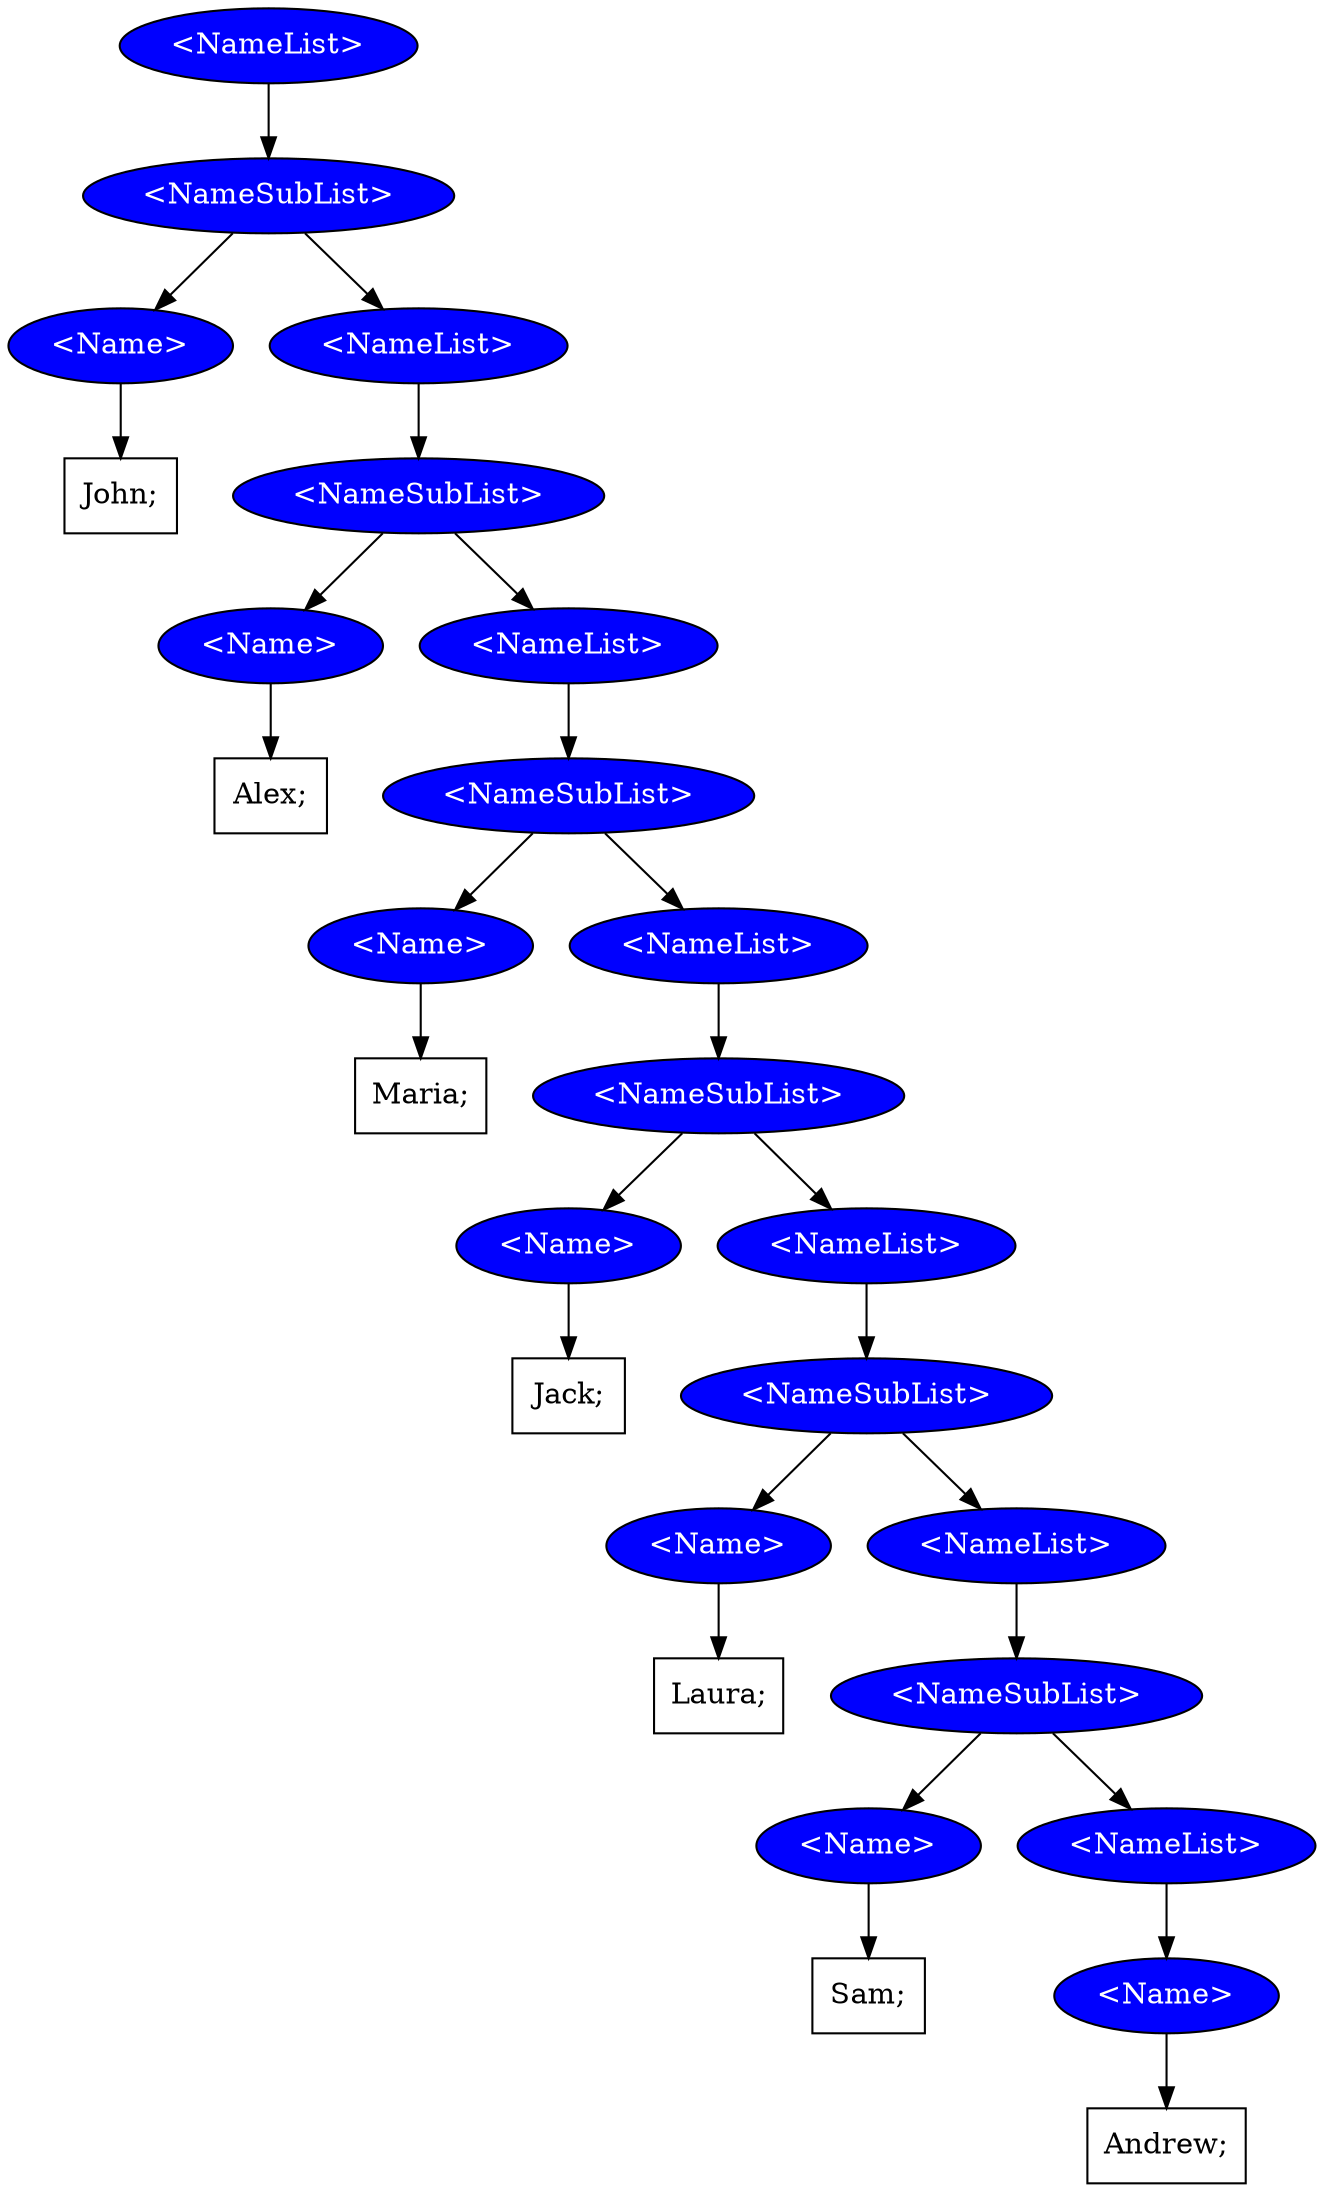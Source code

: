 # File auto-generated by Bullwinkle

digraph G {
  0 [fontcolor="white",style="filled",fillcolor="blue",shape="oval",label="<NameList>"];
0 -> 1;
  1 [fontcolor="white",style="filled",fillcolor="blue",shape="oval",label="<NameSubList>"];
1 -> 2;
  2 [fontcolor="white",style="filled",fillcolor="blue",shape="oval",label="<Name>"];
2 -> 3;
  3 [fontcolor="black",style="filled",fillcolor="white",shape="rect",label="John;"];
1 -> 4;
  4 [fontcolor="white",style="filled",fillcolor="blue",shape="oval",label="<NameList>"];
4 -> 5;
  5 [fontcolor="white",style="filled",fillcolor="blue",shape="oval",label="<NameSubList>"];
5 -> 6;
  6 [fontcolor="white",style="filled",fillcolor="blue",shape="oval",label="<Name>"];
6 -> 7;
  7 [fontcolor="black",style="filled",fillcolor="white",shape="rect",label="Alex;"];
5 -> 8;
  8 [fontcolor="white",style="filled",fillcolor="blue",shape="oval",label="<NameList>"];
8 -> 9;
  9 [fontcolor="white",style="filled",fillcolor="blue",shape="oval",label="<NameSubList>"];
9 -> 10;
  10 [fontcolor="white",style="filled",fillcolor="blue",shape="oval",label="<Name>"];
10 -> 11;
  11 [fontcolor="black",style="filled",fillcolor="white",shape="rect",label="Maria;"];
9 -> 12;
  12 [fontcolor="white",style="filled",fillcolor="blue",shape="oval",label="<NameList>"];
12 -> 13;
  13 [fontcolor="white",style="filled",fillcolor="blue",shape="oval",label="<NameSubList>"];
13 -> 14;
  14 [fontcolor="white",style="filled",fillcolor="blue",shape="oval",label="<Name>"];
14 -> 15;
  15 [fontcolor="black",style="filled",fillcolor="white",shape="rect",label="Jack;"];
13 -> 16;
  16 [fontcolor="white",style="filled",fillcolor="blue",shape="oval",label="<NameList>"];
16 -> 17;
  17 [fontcolor="white",style="filled",fillcolor="blue",shape="oval",label="<NameSubList>"];
17 -> 18;
  18 [fontcolor="white",style="filled",fillcolor="blue",shape="oval",label="<Name>"];
18 -> 19;
  19 [fontcolor="black",style="filled",fillcolor="white",shape="rect",label="Laura;"];
17 -> 20;
  20 [fontcolor="white",style="filled",fillcolor="blue",shape="oval",label="<NameList>"];
20 -> 21;
  21 [fontcolor="white",style="filled",fillcolor="blue",shape="oval",label="<NameSubList>"];
21 -> 22;
  22 [fontcolor="white",style="filled",fillcolor="blue",shape="oval",label="<Name>"];
22 -> 23;
  23 [fontcolor="black",style="filled",fillcolor="white",shape="rect",label="Sam;"];
21 -> 24;
  24 [fontcolor="white",style="filled",fillcolor="blue",shape="oval",label="<NameList>"];
24 -> 25;
  25 [fontcolor="white",style="filled",fillcolor="blue",shape="oval",label="<Name>"];
25 -> 26;
  26 [fontcolor="black",style="filled",fillcolor="white",shape="rect",label="Andrew;"];
}